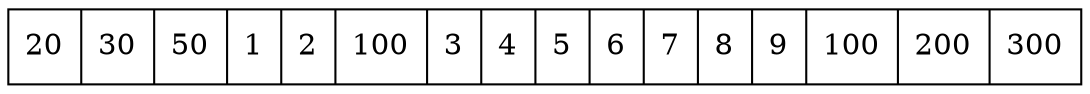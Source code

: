 digraph G{ node [shape = record ];
 rankdir=LR;X[label="{ 20|30|50|1|2|100|3|4|5|6|7|8|9|100|200|300}"]}
